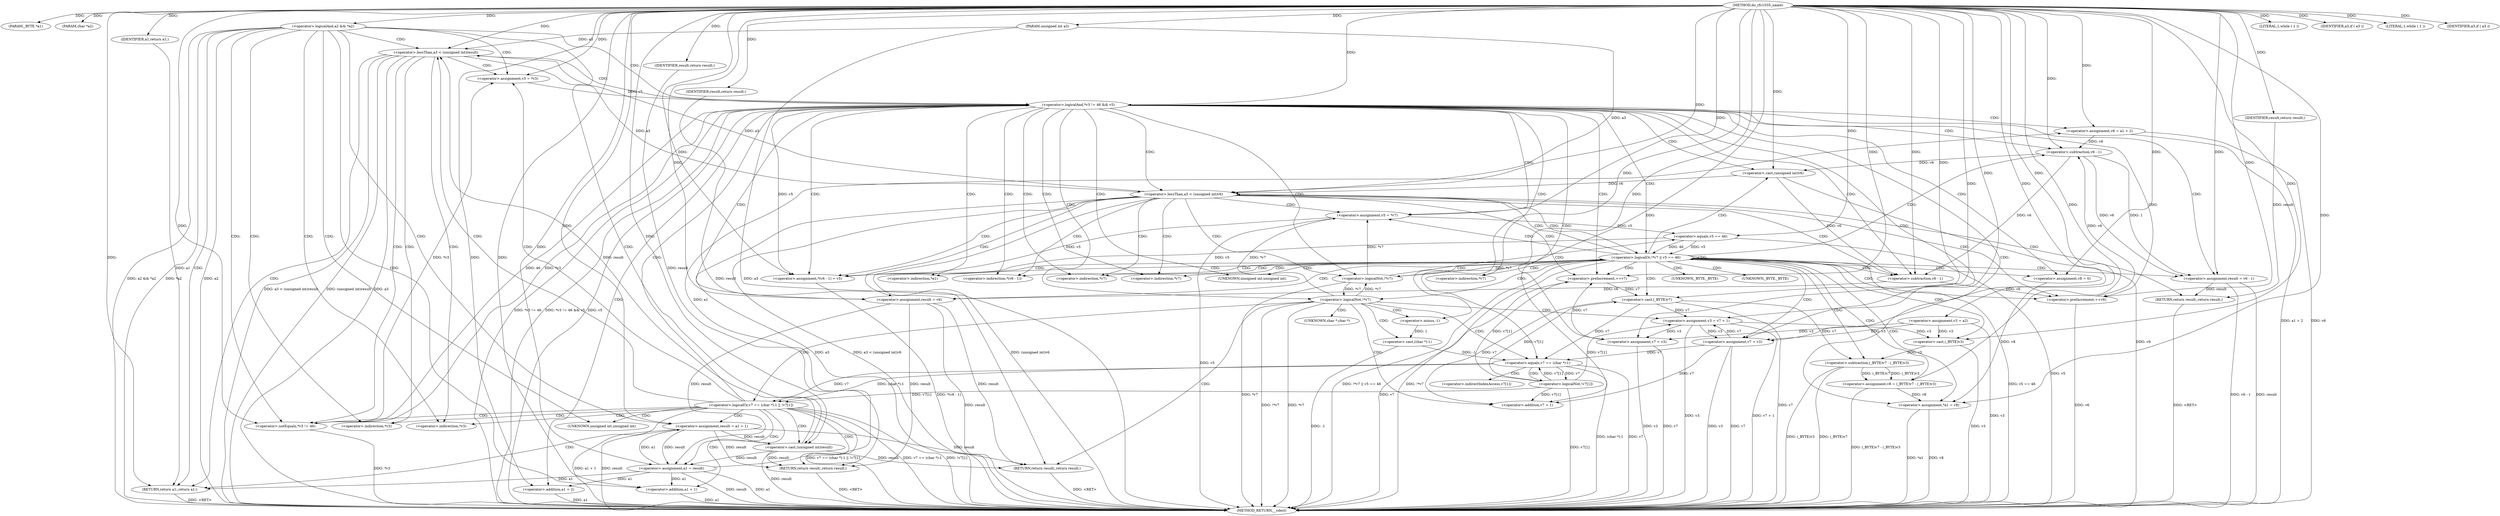 digraph do_rfc1035_name {  
"1000107" [label = "(METHOD,do_rfc1035_name)" ]
"1000261" [label = "(METHOD_RETURN,__cdecl)" ]
"1000108" [label = "(PARAM,_BYTE *a1)" ]
"1000109" [label = "(PARAM,char *a2)" ]
"1000110" [label = "(PARAM,unsigned int a3)" ]
"1000118" [label = "(<operator>.assignment,v3 = a2)" ]
"1000122" [label = "(<operator>.logicalAnd,a2 && *a2)" ]
"1000128" [label = "(LITERAL,1,while ( 1 ))" ]
"1000130" [label = "(<operator>.assignment,result = a1 + 1)" ]
"1000132" [label = "(<operator>.addition,a1 + 1)" ]
"1000136" [label = "(IDENTIFIER,a3,if ( a3 ))" ]
"1000139" [label = "(<operator>.lessThan,a3 < (unsigned int)result)" ]
"1000141" [label = "(<operator>.cast,(unsigned int)result)" ]
"1000145" [label = "(<operator>.assignment,v5 = *v3)" ]
"1000150" [label = "(<operator>.logicalAnd,*v3 != 46 && v5)" ]
"1000151" [label = "(<operator>.notEquals,*v3 != 46)" ]
"1000157" [label = "(<operator>.assignment,v6 = a1 + 2)" ]
"1000159" [label = "(<operator>.addition,a1 + 2)" ]
"1000162" [label = "(<operator>.assignment,v7 = v3)" ]
"1000166" [label = "(LITERAL,1,while ( 1 ))" ]
"1000168" [label = "(<operator>.assignment,result = v6 - 1)" ]
"1000170" [label = "(<operator>.subtraction,v6 - 1)" ]
"1000174" [label = "(IDENTIFIER,a3,if ( a3 ))" ]
"1000177" [label = "(<operator>.lessThan,a3 < (unsigned int)v6)" ]
"1000179" [label = "(<operator>.cast,(unsigned int)v6)" ]
"1000182" [label = "(RETURN,return result;,return result;)" ]
"1000183" [label = "(IDENTIFIER,result,return result;)" ]
"1000184" [label = "(<operator>.preIncrement,++v7)" ]
"1000186" [label = "(<operator>.assignment,*(v6 - 1) = v5)" ]
"1000188" [label = "(<operator>.subtraction,v6 - 1)" ]
"1000192" [label = "(<operator>.assignment,result = v6)" ]
"1000195" [label = "(<operator>.assignment,v5 = *v7)" ]
"1000199" [label = "(<operator>.preIncrement,++v6)" ]
"1000202" [label = "(<operator>.logicalOr,!*v7 || v5 == 46)" ]
"1000203" [label = "(<operator>.logicalNot,!*v7)" ]
"1000206" [label = "(<operator>.equals,v5 == 46)" ]
"1000210" [label = "(<operator>.assignment,v8 = (_BYTE)v7 - (_BYTE)v3)" ]
"1000212" [label = "(<operator>.subtraction,(_BYTE)v7 - (_BYTE)v3)" ]
"1000213" [label = "(<operator>.cast,(_BYTE)v7)" ]
"1000216" [label = "(<operator>.cast,(_BYTE)v3)" ]
"1000220" [label = "(<operator>.assignment,v7 = v3)" ]
"1000223" [label = "(<operator>.assignment,v8 = 0)" ]
"1000227" [label = "(<operator>.assignment,*a1 = v8)" ]
"1000232" [label = "(<operator>.logicalNot,!*v7)" ]
"1000235" [label = "(RETURN,return result;,return result;)" ]
"1000236" [label = "(IDENTIFIER,result,return result;)" ]
"1000237" [label = "(<operator>.assignment,v3 = v7 + 1)" ]
"1000239" [label = "(<operator>.addition,v7 + 1)" ]
"1000243" [label = "(<operator>.logicalOr,v7 == (char *)-1 || !v7[1])" ]
"1000244" [label = "(<operator>.equals,v7 == (char *)-1)" ]
"1000246" [label = "(<operator>.cast,(char *)-1)" ]
"1000248" [label = "(<operator>.minus,-1)" ]
"1000250" [label = "(<operator>.logicalNot,!v7[1])" ]
"1000254" [label = "(RETURN,return result;,return result;)" ]
"1000255" [label = "(IDENTIFIER,result,return result;)" ]
"1000256" [label = "(<operator>.assignment,a1 = result)" ]
"1000259" [label = "(RETURN,return a1;,return a1;)" ]
"1000260" [label = "(IDENTIFIER,a1,return a1;)" ]
"1000142" [label = "(UNKNOWN,unsigned int,unsigned int)" ]
"1000147" [label = "(<operator>.indirection,*v3)" ]
"1000152" [label = "(<operator>.indirection,*v3)" ]
"1000180" [label = "(UNKNOWN,unsigned int,unsigned int)" ]
"1000187" [label = "(<operator>.indirection,*(v6 - 1))" ]
"1000197" [label = "(<operator>.indirection,*v7)" ]
"1000204" [label = "(<operator>.indirection,*v7)" ]
"1000214" [label = "(UNKNOWN,_BYTE,_BYTE)" ]
"1000217" [label = "(UNKNOWN,_BYTE,_BYTE)" ]
"1000228" [label = "(<operator>.indirection,*a1)" ]
"1000233" [label = "(<operator>.indirection,*v7)" ]
"1000247" [label = "(UNKNOWN,char *,char *)" ]
"1000251" [label = "(<operator>.indirectIndexAccess,v7[1])" ]
  "1000259" -> "1000261"  [ label = "DDG: <RET>"] 
  "1000235" -> "1000261"  [ label = "DDG: <RET>"] 
  "1000182" -> "1000261"  [ label = "DDG: <RET>"] 
  "1000199" -> "1000261"  [ label = "DDG: v6"] 
  "1000118" -> "1000261"  [ label = "DDG: v3"] 
  "1000150" -> "1000261"  [ label = "DDG: *v3 != 46 && v5"] 
  "1000202" -> "1000261"  [ label = "DDG: v5 == 46"] 
  "1000202" -> "1000261"  [ label = "DDG: !*v7 || v5 == 46"] 
  "1000250" -> "1000261"  [ label = "DDG: v7[1]"] 
  "1000210" -> "1000261"  [ label = "DDG: (_BYTE)v7 - (_BYTE)v3"] 
  "1000179" -> "1000261"  [ label = "DDG: v6"] 
  "1000162" -> "1000261"  [ label = "DDG: v3"] 
  "1000243" -> "1000261"  [ label = "DDG: v7 == (char *)-1 || !v7[1]"] 
  "1000216" -> "1000261"  [ label = "DDG: v3"] 
  "1000141" -> "1000261"  [ label = "DDG: result"] 
  "1000162" -> "1000261"  [ label = "DDG: v7"] 
  "1000202" -> "1000261"  [ label = "DDG: !*v7"] 
  "1000139" -> "1000261"  [ label = "DDG: a3 < (unsigned int)result"] 
  "1000237" -> "1000261"  [ label = "DDG: v7 + 1"] 
  "1000243" -> "1000261"  [ label = "DDG: v7 == (char *)-1"] 
  "1000122" -> "1000261"  [ label = "DDG: *a2"] 
  "1000232" -> "1000261"  [ label = "DDG: *v7"] 
  "1000122" -> "1000261"  [ label = "DDG: a2 && *a2"] 
  "1000256" -> "1000261"  [ label = "DDG: result"] 
  "1000212" -> "1000261"  [ label = "DDG: (_BYTE)v7"] 
  "1000177" -> "1000261"  [ label = "DDG: a3"] 
  "1000227" -> "1000261"  [ label = "DDG: v8"] 
  "1000244" -> "1000261"  [ label = "DDG: (char *)-1"] 
  "1000220" -> "1000261"  [ label = "DDG: v7"] 
  "1000151" -> "1000261"  [ label = "DDG: *v3"] 
  "1000110" -> "1000261"  [ label = "DDG: a3"] 
  "1000243" -> "1000261"  [ label = "DDG: !v7[1]"] 
  "1000132" -> "1000261"  [ label = "DDG: a1"] 
  "1000203" -> "1000261"  [ label = "DDG: *v7"] 
  "1000150" -> "1000261"  [ label = "DDG: v5"] 
  "1000157" -> "1000261"  [ label = "DDG: v6"] 
  "1000213" -> "1000261"  [ label = "DDG: v7"] 
  "1000157" -> "1000261"  [ label = "DDG: a1 + 2"] 
  "1000232" -> "1000261"  [ label = "DDG: !*v7"] 
  "1000184" -> "1000261"  [ label = "DDG: v7"] 
  "1000206" -> "1000261"  [ label = "DDG: v5"] 
  "1000220" -> "1000261"  [ label = "DDG: v3"] 
  "1000192" -> "1000261"  [ label = "DDG: result"] 
  "1000130" -> "1000261"  [ label = "DDG: result"] 
  "1000246" -> "1000261"  [ label = "DDG: -1"] 
  "1000168" -> "1000261"  [ label = "DDG: v6 - 1"] 
  "1000256" -> "1000261"  [ label = "DDG: a1"] 
  "1000139" -> "1000261"  [ label = "DDG: (unsigned int)result"] 
  "1000186" -> "1000261"  [ label = "DDG: *(v6 - 1)"] 
  "1000227" -> "1000261"  [ label = "DDG: *a1"] 
  "1000177" -> "1000261"  [ label = "DDG: a3 < (unsigned int)v6"] 
  "1000177" -> "1000261"  [ label = "DDG: (unsigned int)v6"] 
  "1000195" -> "1000261"  [ label = "DDG: v5"] 
  "1000168" -> "1000261"  [ label = "DDG: result"] 
  "1000139" -> "1000261"  [ label = "DDG: a3"] 
  "1000212" -> "1000261"  [ label = "DDG: (_BYTE)v3"] 
  "1000237" -> "1000261"  [ label = "DDG: v3"] 
  "1000159" -> "1000261"  [ label = "DDG: a1"] 
  "1000244" -> "1000261"  [ label = "DDG: v7"] 
  "1000122" -> "1000261"  [ label = "DDG: a2"] 
  "1000150" -> "1000261"  [ label = "DDG: *v3 != 46"] 
  "1000130" -> "1000261"  [ label = "DDG: a1 + 1"] 
  "1000254" -> "1000261"  [ label = "DDG: <RET>"] 
  "1000107" -> "1000108"  [ label = "DDG: "] 
  "1000107" -> "1000109"  [ label = "DDG: "] 
  "1000107" -> "1000110"  [ label = "DDG: "] 
  "1000107" -> "1000118"  [ label = "DDG: "] 
  "1000107" -> "1000122"  [ label = "DDG: "] 
  "1000107" -> "1000128"  [ label = "DDG: "] 
  "1000256" -> "1000130"  [ label = "DDG: a1"] 
  "1000107" -> "1000130"  [ label = "DDG: "] 
  "1000256" -> "1000132"  [ label = "DDG: a1"] 
  "1000107" -> "1000132"  [ label = "DDG: "] 
  "1000107" -> "1000136"  [ label = "DDG: "] 
  "1000177" -> "1000139"  [ label = "DDG: a3"] 
  "1000110" -> "1000139"  [ label = "DDG: a3"] 
  "1000107" -> "1000139"  [ label = "DDG: "] 
  "1000141" -> "1000139"  [ label = "DDG: result"] 
  "1000130" -> "1000141"  [ label = "DDG: result"] 
  "1000107" -> "1000141"  [ label = "DDG: "] 
  "1000151" -> "1000145"  [ label = "DDG: *v3"] 
  "1000107" -> "1000145"  [ label = "DDG: "] 
  "1000151" -> "1000150"  [ label = "DDG: *v3"] 
  "1000151" -> "1000150"  [ label = "DDG: 46"] 
  "1000107" -> "1000151"  [ label = "DDG: "] 
  "1000145" -> "1000150"  [ label = "DDG: v5"] 
  "1000107" -> "1000150"  [ label = "DDG: "] 
  "1000107" -> "1000157"  [ label = "DDG: "] 
  "1000256" -> "1000157"  [ label = "DDG: a1"] 
  "1000107" -> "1000159"  [ label = "DDG: "] 
  "1000256" -> "1000159"  [ label = "DDG: a1"] 
  "1000118" -> "1000162"  [ label = "DDG: v3"] 
  "1000237" -> "1000162"  [ label = "DDG: v3"] 
  "1000107" -> "1000162"  [ label = "DDG: "] 
  "1000107" -> "1000166"  [ label = "DDG: "] 
  "1000170" -> "1000168"  [ label = "DDG: v6"] 
  "1000170" -> "1000168"  [ label = "DDG: 1"] 
  "1000107" -> "1000168"  [ label = "DDG: "] 
  "1000199" -> "1000170"  [ label = "DDG: v6"] 
  "1000157" -> "1000170"  [ label = "DDG: v6"] 
  "1000107" -> "1000170"  [ label = "DDG: "] 
  "1000107" -> "1000174"  [ label = "DDG: "] 
  "1000139" -> "1000177"  [ label = "DDG: a3"] 
  "1000110" -> "1000177"  [ label = "DDG: a3"] 
  "1000107" -> "1000177"  [ label = "DDG: "] 
  "1000179" -> "1000177"  [ label = "DDG: v6"] 
  "1000170" -> "1000179"  [ label = "DDG: v6"] 
  "1000107" -> "1000179"  [ label = "DDG: "] 
  "1000183" -> "1000182"  [ label = "DDG: result"] 
  "1000168" -> "1000182"  [ label = "DDG: result"] 
  "1000107" -> "1000183"  [ label = "DDG: "] 
  "1000162" -> "1000184"  [ label = "DDG: v7"] 
  "1000250" -> "1000184"  [ label = "DDG: v7[1]"] 
  "1000107" -> "1000184"  [ label = "DDG: "] 
  "1000150" -> "1000186"  [ label = "DDG: v5"] 
  "1000206" -> "1000186"  [ label = "DDG: v5"] 
  "1000195" -> "1000186"  [ label = "DDG: v5"] 
  "1000107" -> "1000186"  [ label = "DDG: "] 
  "1000179" -> "1000188"  [ label = "DDG: v6"] 
  "1000170" -> "1000188"  [ label = "DDG: v6"] 
  "1000107" -> "1000188"  [ label = "DDG: "] 
  "1000188" -> "1000192"  [ label = "DDG: v6"] 
  "1000107" -> "1000192"  [ label = "DDG: "] 
  "1000232" -> "1000195"  [ label = "DDG: *v7"] 
  "1000203" -> "1000195"  [ label = "DDG: *v7"] 
  "1000107" -> "1000195"  [ label = "DDG: "] 
  "1000107" -> "1000199"  [ label = "DDG: "] 
  "1000188" -> "1000199"  [ label = "DDG: v6"] 
  "1000203" -> "1000202"  [ label = "DDG: *v7"] 
  "1000232" -> "1000203"  [ label = "DDG: *v7"] 
  "1000206" -> "1000202"  [ label = "DDG: v5"] 
  "1000206" -> "1000202"  [ label = "DDG: 46"] 
  "1000195" -> "1000206"  [ label = "DDG: v5"] 
  "1000107" -> "1000206"  [ label = "DDG: "] 
  "1000212" -> "1000210"  [ label = "DDG: (_BYTE)v7"] 
  "1000212" -> "1000210"  [ label = "DDG: (_BYTE)v3"] 
  "1000107" -> "1000210"  [ label = "DDG: "] 
  "1000213" -> "1000212"  [ label = "DDG: v7"] 
  "1000184" -> "1000213"  [ label = "DDG: v7"] 
  "1000250" -> "1000213"  [ label = "DDG: v7[1]"] 
  "1000107" -> "1000213"  [ label = "DDG: "] 
  "1000216" -> "1000212"  [ label = "DDG: v3"] 
  "1000107" -> "1000216"  [ label = "DDG: "] 
  "1000118" -> "1000216"  [ label = "DDG: v3"] 
  "1000237" -> "1000216"  [ label = "DDG: v3"] 
  "1000118" -> "1000220"  [ label = "DDG: v3"] 
  "1000237" -> "1000220"  [ label = "DDG: v3"] 
  "1000107" -> "1000220"  [ label = "DDG: "] 
  "1000107" -> "1000223"  [ label = "DDG: "] 
  "1000210" -> "1000227"  [ label = "DDG: v8"] 
  "1000223" -> "1000227"  [ label = "DDG: v8"] 
  "1000107" -> "1000227"  [ label = "DDG: "] 
  "1000203" -> "1000232"  [ label = "DDG: *v7"] 
  "1000236" -> "1000235"  [ label = "DDG: result"] 
  "1000141" -> "1000235"  [ label = "DDG: result"] 
  "1000192" -> "1000235"  [ label = "DDG: result"] 
  "1000130" -> "1000235"  [ label = "DDG: result"] 
  "1000107" -> "1000236"  [ label = "DDG: "] 
  "1000220" -> "1000237"  [ label = "DDG: v7"] 
  "1000213" -> "1000237"  [ label = "DDG: v7"] 
  "1000250" -> "1000237"  [ label = "DDG: v7[1]"] 
  "1000107" -> "1000237"  [ label = "DDG: "] 
  "1000220" -> "1000239"  [ label = "DDG: v7"] 
  "1000213" -> "1000239"  [ label = "DDG: v7"] 
  "1000250" -> "1000239"  [ label = "DDG: v7[1]"] 
  "1000107" -> "1000239"  [ label = "DDG: "] 
  "1000244" -> "1000243"  [ label = "DDG: v7"] 
  "1000244" -> "1000243"  [ label = "DDG: (char *)-1"] 
  "1000250" -> "1000244"  [ label = "DDG: v7[1]"] 
  "1000107" -> "1000244"  [ label = "DDG: "] 
  "1000220" -> "1000244"  [ label = "DDG: v7"] 
  "1000213" -> "1000244"  [ label = "DDG: v7"] 
  "1000246" -> "1000244"  [ label = "DDG: -1"] 
  "1000248" -> "1000246"  [ label = "DDG: 1"] 
  "1000107" -> "1000248"  [ label = "DDG: "] 
  "1000250" -> "1000243"  [ label = "DDG: v7[1]"] 
  "1000244" -> "1000250"  [ label = "DDG: v7"] 
  "1000255" -> "1000254"  [ label = "DDG: result"] 
  "1000141" -> "1000254"  [ label = "DDG: result"] 
  "1000192" -> "1000254"  [ label = "DDG: result"] 
  "1000130" -> "1000254"  [ label = "DDG: result"] 
  "1000107" -> "1000255"  [ label = "DDG: "] 
  "1000141" -> "1000256"  [ label = "DDG: result"] 
  "1000192" -> "1000256"  [ label = "DDG: result"] 
  "1000130" -> "1000256"  [ label = "DDG: result"] 
  "1000107" -> "1000256"  [ label = "DDG: "] 
  "1000260" -> "1000259"  [ label = "DDG: a1"] 
  "1000256" -> "1000259"  [ label = "DDG: a1"] 
  "1000107" -> "1000259"  [ label = "DDG: "] 
  "1000107" -> "1000260"  [ label = "DDG: "] 
  "1000122" -> "1000259"  [ label = "CDG: "] 
  "1000122" -> "1000132"  [ label = "CDG: "] 
  "1000122" -> "1000130"  [ label = "CDG: "] 
  "1000122" -> "1000142"  [ label = "CDG: "] 
  "1000122" -> "1000141"  [ label = "CDG: "] 
  "1000122" -> "1000139"  [ label = "CDG: "] 
  "1000122" -> "1000152"  [ label = "CDG: "] 
  "1000122" -> "1000151"  [ label = "CDG: "] 
  "1000122" -> "1000150"  [ label = "CDG: "] 
  "1000122" -> "1000147"  [ label = "CDG: "] 
  "1000122" -> "1000145"  [ label = "CDG: "] 
  "1000139" -> "1000259"  [ label = "CDG: "] 
  "1000139" -> "1000152"  [ label = "CDG: "] 
  "1000139" -> "1000151"  [ label = "CDG: "] 
  "1000139" -> "1000150"  [ label = "CDG: "] 
  "1000139" -> "1000147"  [ label = "CDG: "] 
  "1000139" -> "1000145"  [ label = "CDG: "] 
  "1000150" -> "1000162"  [ label = "CDG: "] 
  "1000150" -> "1000223"  [ label = "CDG: "] 
  "1000150" -> "1000220"  [ label = "CDG: "] 
  "1000150" -> "1000233"  [ label = "CDG: "] 
  "1000150" -> "1000232"  [ label = "CDG: "] 
  "1000150" -> "1000228"  [ label = "CDG: "] 
  "1000150" -> "1000227"  [ label = "CDG: "] 
  "1000150" -> "1000159"  [ label = "CDG: "] 
  "1000150" -> "1000157"  [ label = "CDG: "] 
  "1000150" -> "1000170"  [ label = "CDG: "] 
  "1000150" -> "1000168"  [ label = "CDG: "] 
  "1000150" -> "1000192"  [ label = "CDG: "] 
  "1000150" -> "1000188"  [ label = "CDG: "] 
  "1000150" -> "1000187"  [ label = "CDG: "] 
  "1000150" -> "1000186"  [ label = "CDG: "] 
  "1000150" -> "1000184"  [ label = "CDG: "] 
  "1000150" -> "1000180"  [ label = "CDG: "] 
  "1000150" -> "1000179"  [ label = "CDG: "] 
  "1000150" -> "1000177"  [ label = "CDG: "] 
  "1000150" -> "1000204"  [ label = "CDG: "] 
  "1000150" -> "1000203"  [ label = "CDG: "] 
  "1000150" -> "1000202"  [ label = "CDG: "] 
  "1000150" -> "1000199"  [ label = "CDG: "] 
  "1000150" -> "1000197"  [ label = "CDG: "] 
  "1000150" -> "1000195"  [ label = "CDG: "] 
  "1000177" -> "1000192"  [ label = "CDG: "] 
  "1000177" -> "1000188"  [ label = "CDG: "] 
  "1000177" -> "1000187"  [ label = "CDG: "] 
  "1000177" -> "1000186"  [ label = "CDG: "] 
  "1000177" -> "1000184"  [ label = "CDG: "] 
  "1000177" -> "1000182"  [ label = "CDG: "] 
  "1000177" -> "1000204"  [ label = "CDG: "] 
  "1000177" -> "1000203"  [ label = "CDG: "] 
  "1000177" -> "1000202"  [ label = "CDG: "] 
  "1000177" -> "1000199"  [ label = "CDG: "] 
  "1000177" -> "1000197"  [ label = "CDG: "] 
  "1000177" -> "1000195"  [ label = "CDG: "] 
  "1000202" -> "1000217"  [ label = "CDG: "] 
  "1000202" -> "1000216"  [ label = "CDG: "] 
  "1000202" -> "1000214"  [ label = "CDG: "] 
  "1000202" -> "1000213"  [ label = "CDG: "] 
  "1000202" -> "1000212"  [ label = "CDG: "] 
  "1000202" -> "1000210"  [ label = "CDG: "] 
  "1000202" -> "1000233"  [ label = "CDG: "] 
  "1000202" -> "1000232"  [ label = "CDG: "] 
  "1000202" -> "1000228"  [ label = "CDG: "] 
  "1000202" -> "1000227"  [ label = "CDG: "] 
  "1000202" -> "1000170"  [ label = "CDG: "] 
  "1000202" -> "1000168"  [ label = "CDG: "] 
  "1000202" -> "1000223"  [ label = "CDG: "] 
  "1000202" -> "1000220"  [ label = "CDG: "] 
  "1000202" -> "1000192"  [ label = "CDG: "] 
  "1000202" -> "1000188"  [ label = "CDG: "] 
  "1000202" -> "1000187"  [ label = "CDG: "] 
  "1000202" -> "1000186"  [ label = "CDG: "] 
  "1000202" -> "1000184"  [ label = "CDG: "] 
  "1000202" -> "1000180"  [ label = "CDG: "] 
  "1000202" -> "1000179"  [ label = "CDG: "] 
  "1000202" -> "1000177"  [ label = "CDG: "] 
  "1000202" -> "1000204"  [ label = "CDG: "] 
  "1000202" -> "1000203"  [ label = "CDG: "] 
  "1000202" -> "1000202"  [ label = "CDG: "] 
  "1000202" -> "1000199"  [ label = "CDG: "] 
  "1000202" -> "1000197"  [ label = "CDG: "] 
  "1000202" -> "1000195"  [ label = "CDG: "] 
  "1000203" -> "1000206"  [ label = "CDG: "] 
  "1000232" -> "1000239"  [ label = "CDG: "] 
  "1000232" -> "1000237"  [ label = "CDG: "] 
  "1000232" -> "1000235"  [ label = "CDG: "] 
  "1000232" -> "1000248"  [ label = "CDG: "] 
  "1000232" -> "1000247"  [ label = "CDG: "] 
  "1000232" -> "1000246"  [ label = "CDG: "] 
  "1000232" -> "1000244"  [ label = "CDG: "] 
  "1000232" -> "1000243"  [ label = "CDG: "] 
  "1000243" -> "1000256"  [ label = "CDG: "] 
  "1000243" -> "1000254"  [ label = "CDG: "] 
  "1000243" -> "1000259"  [ label = "CDG: "] 
  "1000243" -> "1000132"  [ label = "CDG: "] 
  "1000243" -> "1000130"  [ label = "CDG: "] 
  "1000243" -> "1000142"  [ label = "CDG: "] 
  "1000243" -> "1000141"  [ label = "CDG: "] 
  "1000243" -> "1000139"  [ label = "CDG: "] 
  "1000243" -> "1000152"  [ label = "CDG: "] 
  "1000243" -> "1000151"  [ label = "CDG: "] 
  "1000243" -> "1000150"  [ label = "CDG: "] 
  "1000243" -> "1000147"  [ label = "CDG: "] 
  "1000243" -> "1000145"  [ label = "CDG: "] 
  "1000244" -> "1000251"  [ label = "CDG: "] 
  "1000244" -> "1000250"  [ label = "CDG: "] 
}
